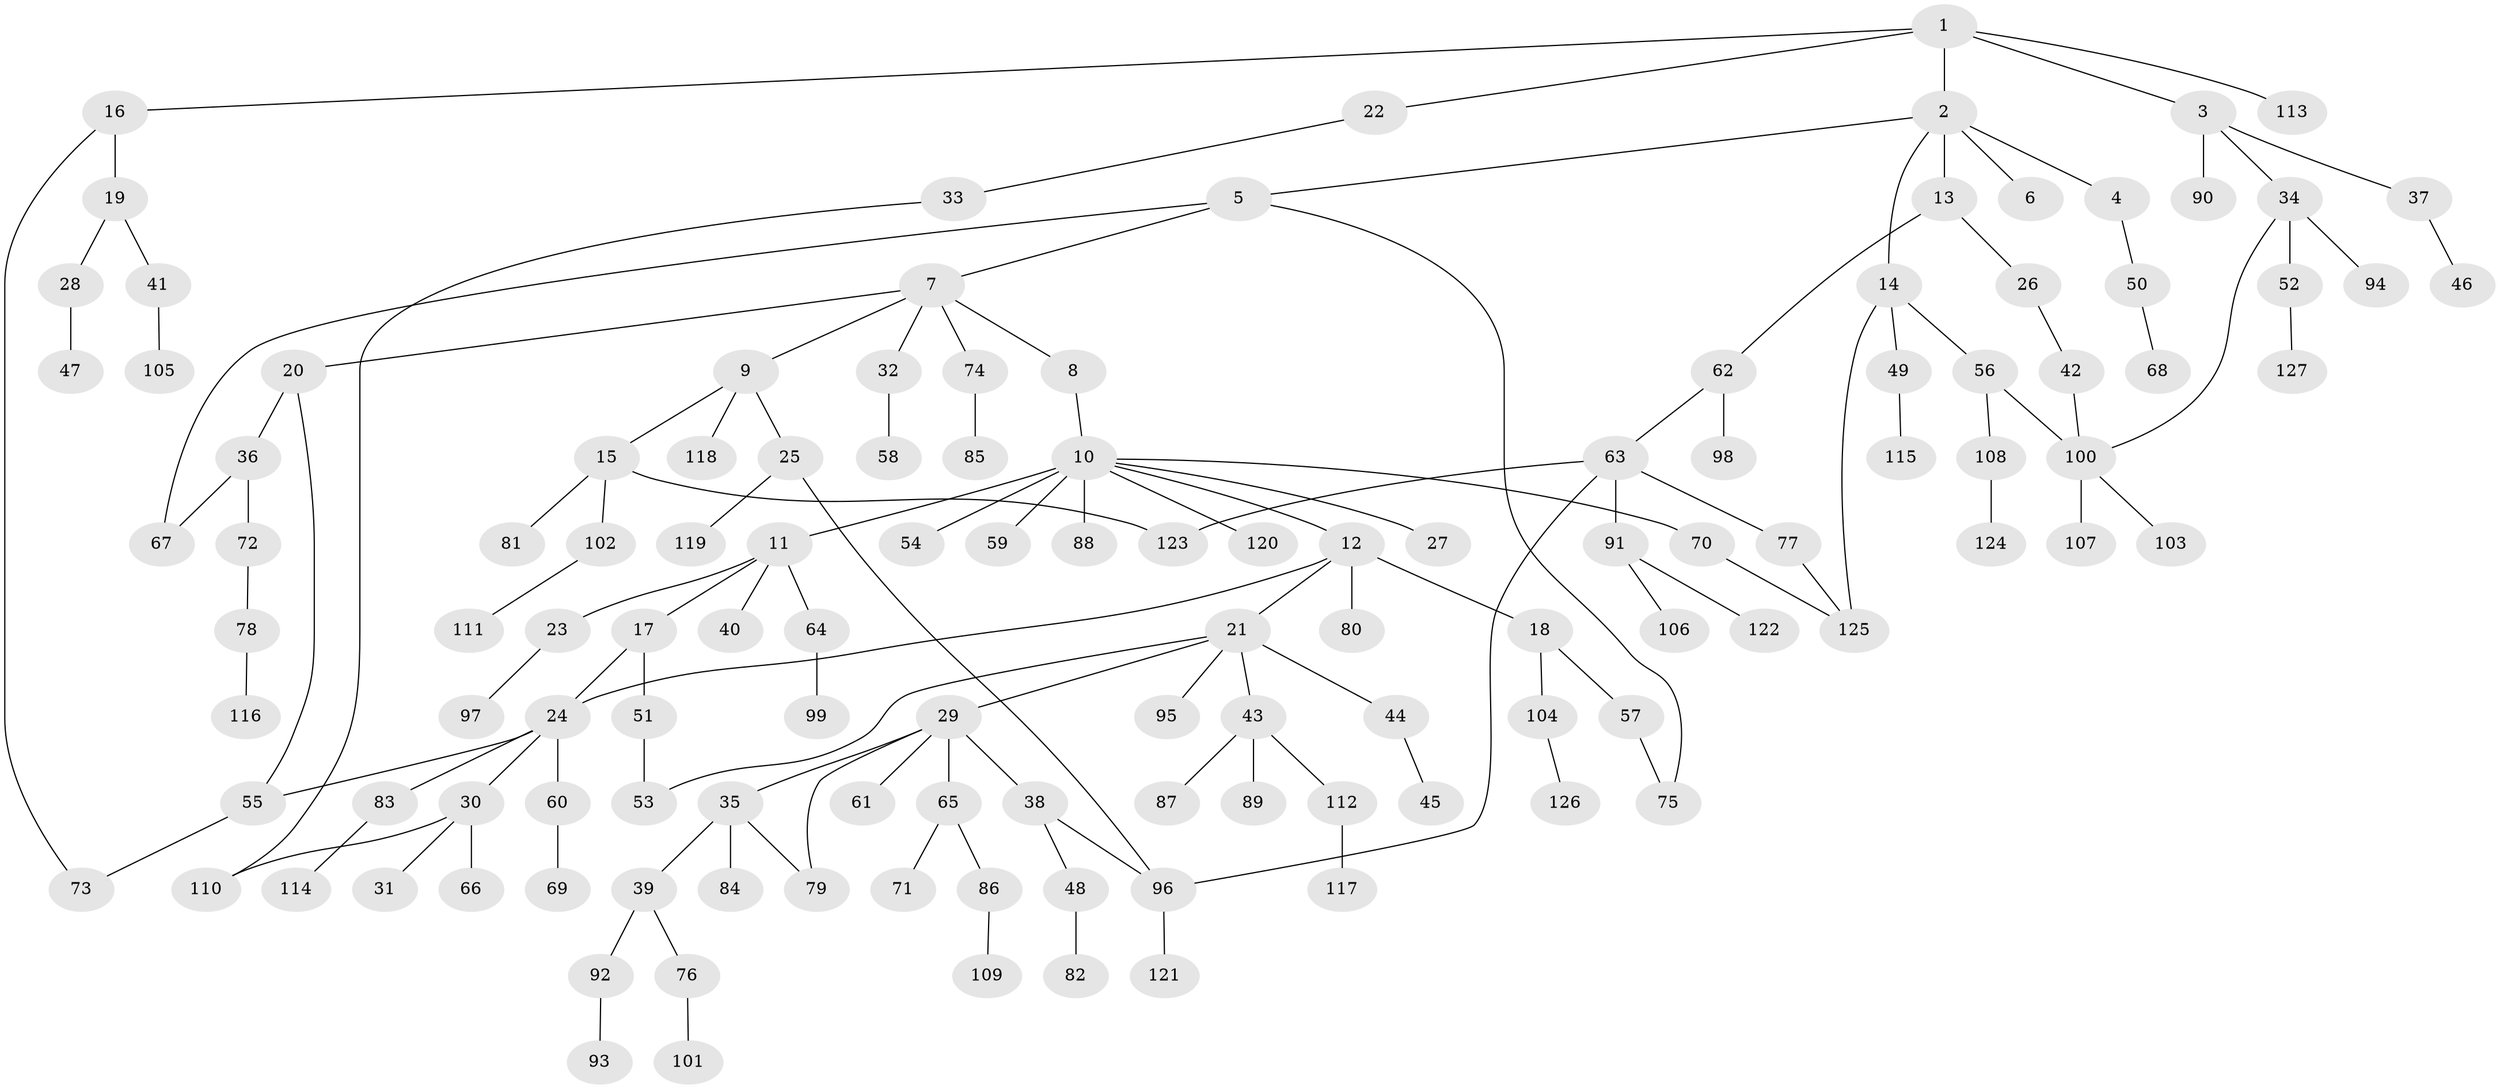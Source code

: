 // Generated by graph-tools (version 1.1) at 2025/13/03/09/25 04:13:18]
// undirected, 127 vertices, 141 edges
graph export_dot {
graph [start="1"]
  node [color=gray90,style=filled];
  1;
  2;
  3;
  4;
  5;
  6;
  7;
  8;
  9;
  10;
  11;
  12;
  13;
  14;
  15;
  16;
  17;
  18;
  19;
  20;
  21;
  22;
  23;
  24;
  25;
  26;
  27;
  28;
  29;
  30;
  31;
  32;
  33;
  34;
  35;
  36;
  37;
  38;
  39;
  40;
  41;
  42;
  43;
  44;
  45;
  46;
  47;
  48;
  49;
  50;
  51;
  52;
  53;
  54;
  55;
  56;
  57;
  58;
  59;
  60;
  61;
  62;
  63;
  64;
  65;
  66;
  67;
  68;
  69;
  70;
  71;
  72;
  73;
  74;
  75;
  76;
  77;
  78;
  79;
  80;
  81;
  82;
  83;
  84;
  85;
  86;
  87;
  88;
  89;
  90;
  91;
  92;
  93;
  94;
  95;
  96;
  97;
  98;
  99;
  100;
  101;
  102;
  103;
  104;
  105;
  106;
  107;
  108;
  109;
  110;
  111;
  112;
  113;
  114;
  115;
  116;
  117;
  118;
  119;
  120;
  121;
  122;
  123;
  124;
  125;
  126;
  127;
  1 -- 2;
  1 -- 3;
  1 -- 16;
  1 -- 22;
  1 -- 113;
  2 -- 4;
  2 -- 5;
  2 -- 6;
  2 -- 13;
  2 -- 14;
  3 -- 34;
  3 -- 37;
  3 -- 90;
  4 -- 50;
  5 -- 7;
  5 -- 67;
  5 -- 75;
  7 -- 8;
  7 -- 9;
  7 -- 20;
  7 -- 32;
  7 -- 74;
  8 -- 10;
  9 -- 15;
  9 -- 25;
  9 -- 118;
  10 -- 11;
  10 -- 12;
  10 -- 27;
  10 -- 54;
  10 -- 59;
  10 -- 70;
  10 -- 88;
  10 -- 120;
  11 -- 17;
  11 -- 23;
  11 -- 40;
  11 -- 64;
  12 -- 18;
  12 -- 21;
  12 -- 80;
  12 -- 24;
  13 -- 26;
  13 -- 62;
  14 -- 49;
  14 -- 56;
  14 -- 125;
  15 -- 81;
  15 -- 102;
  15 -- 123;
  16 -- 19;
  16 -- 73;
  17 -- 24;
  17 -- 51;
  18 -- 57;
  18 -- 104;
  19 -- 28;
  19 -- 41;
  20 -- 36;
  20 -- 55;
  21 -- 29;
  21 -- 43;
  21 -- 44;
  21 -- 53;
  21 -- 95;
  22 -- 33;
  23 -- 97;
  24 -- 30;
  24 -- 55;
  24 -- 60;
  24 -- 83;
  25 -- 96;
  25 -- 119;
  26 -- 42;
  28 -- 47;
  29 -- 35;
  29 -- 38;
  29 -- 61;
  29 -- 65;
  29 -- 79;
  30 -- 31;
  30 -- 66;
  30 -- 110;
  32 -- 58;
  33 -- 110;
  34 -- 52;
  34 -- 94;
  34 -- 100;
  35 -- 39;
  35 -- 84;
  35 -- 79;
  36 -- 72;
  36 -- 67;
  37 -- 46;
  38 -- 48;
  38 -- 96;
  39 -- 76;
  39 -- 92;
  41 -- 105;
  42 -- 100;
  43 -- 87;
  43 -- 89;
  43 -- 112;
  44 -- 45;
  48 -- 82;
  49 -- 115;
  50 -- 68;
  51 -- 53;
  52 -- 127;
  55 -- 73;
  56 -- 108;
  56 -- 100;
  57 -- 75;
  60 -- 69;
  62 -- 63;
  62 -- 98;
  63 -- 77;
  63 -- 91;
  63 -- 123;
  63 -- 96;
  64 -- 99;
  65 -- 71;
  65 -- 86;
  70 -- 125;
  72 -- 78;
  74 -- 85;
  76 -- 101;
  77 -- 125;
  78 -- 116;
  83 -- 114;
  86 -- 109;
  91 -- 106;
  91 -- 122;
  92 -- 93;
  96 -- 121;
  100 -- 103;
  100 -- 107;
  102 -- 111;
  104 -- 126;
  108 -- 124;
  112 -- 117;
}
